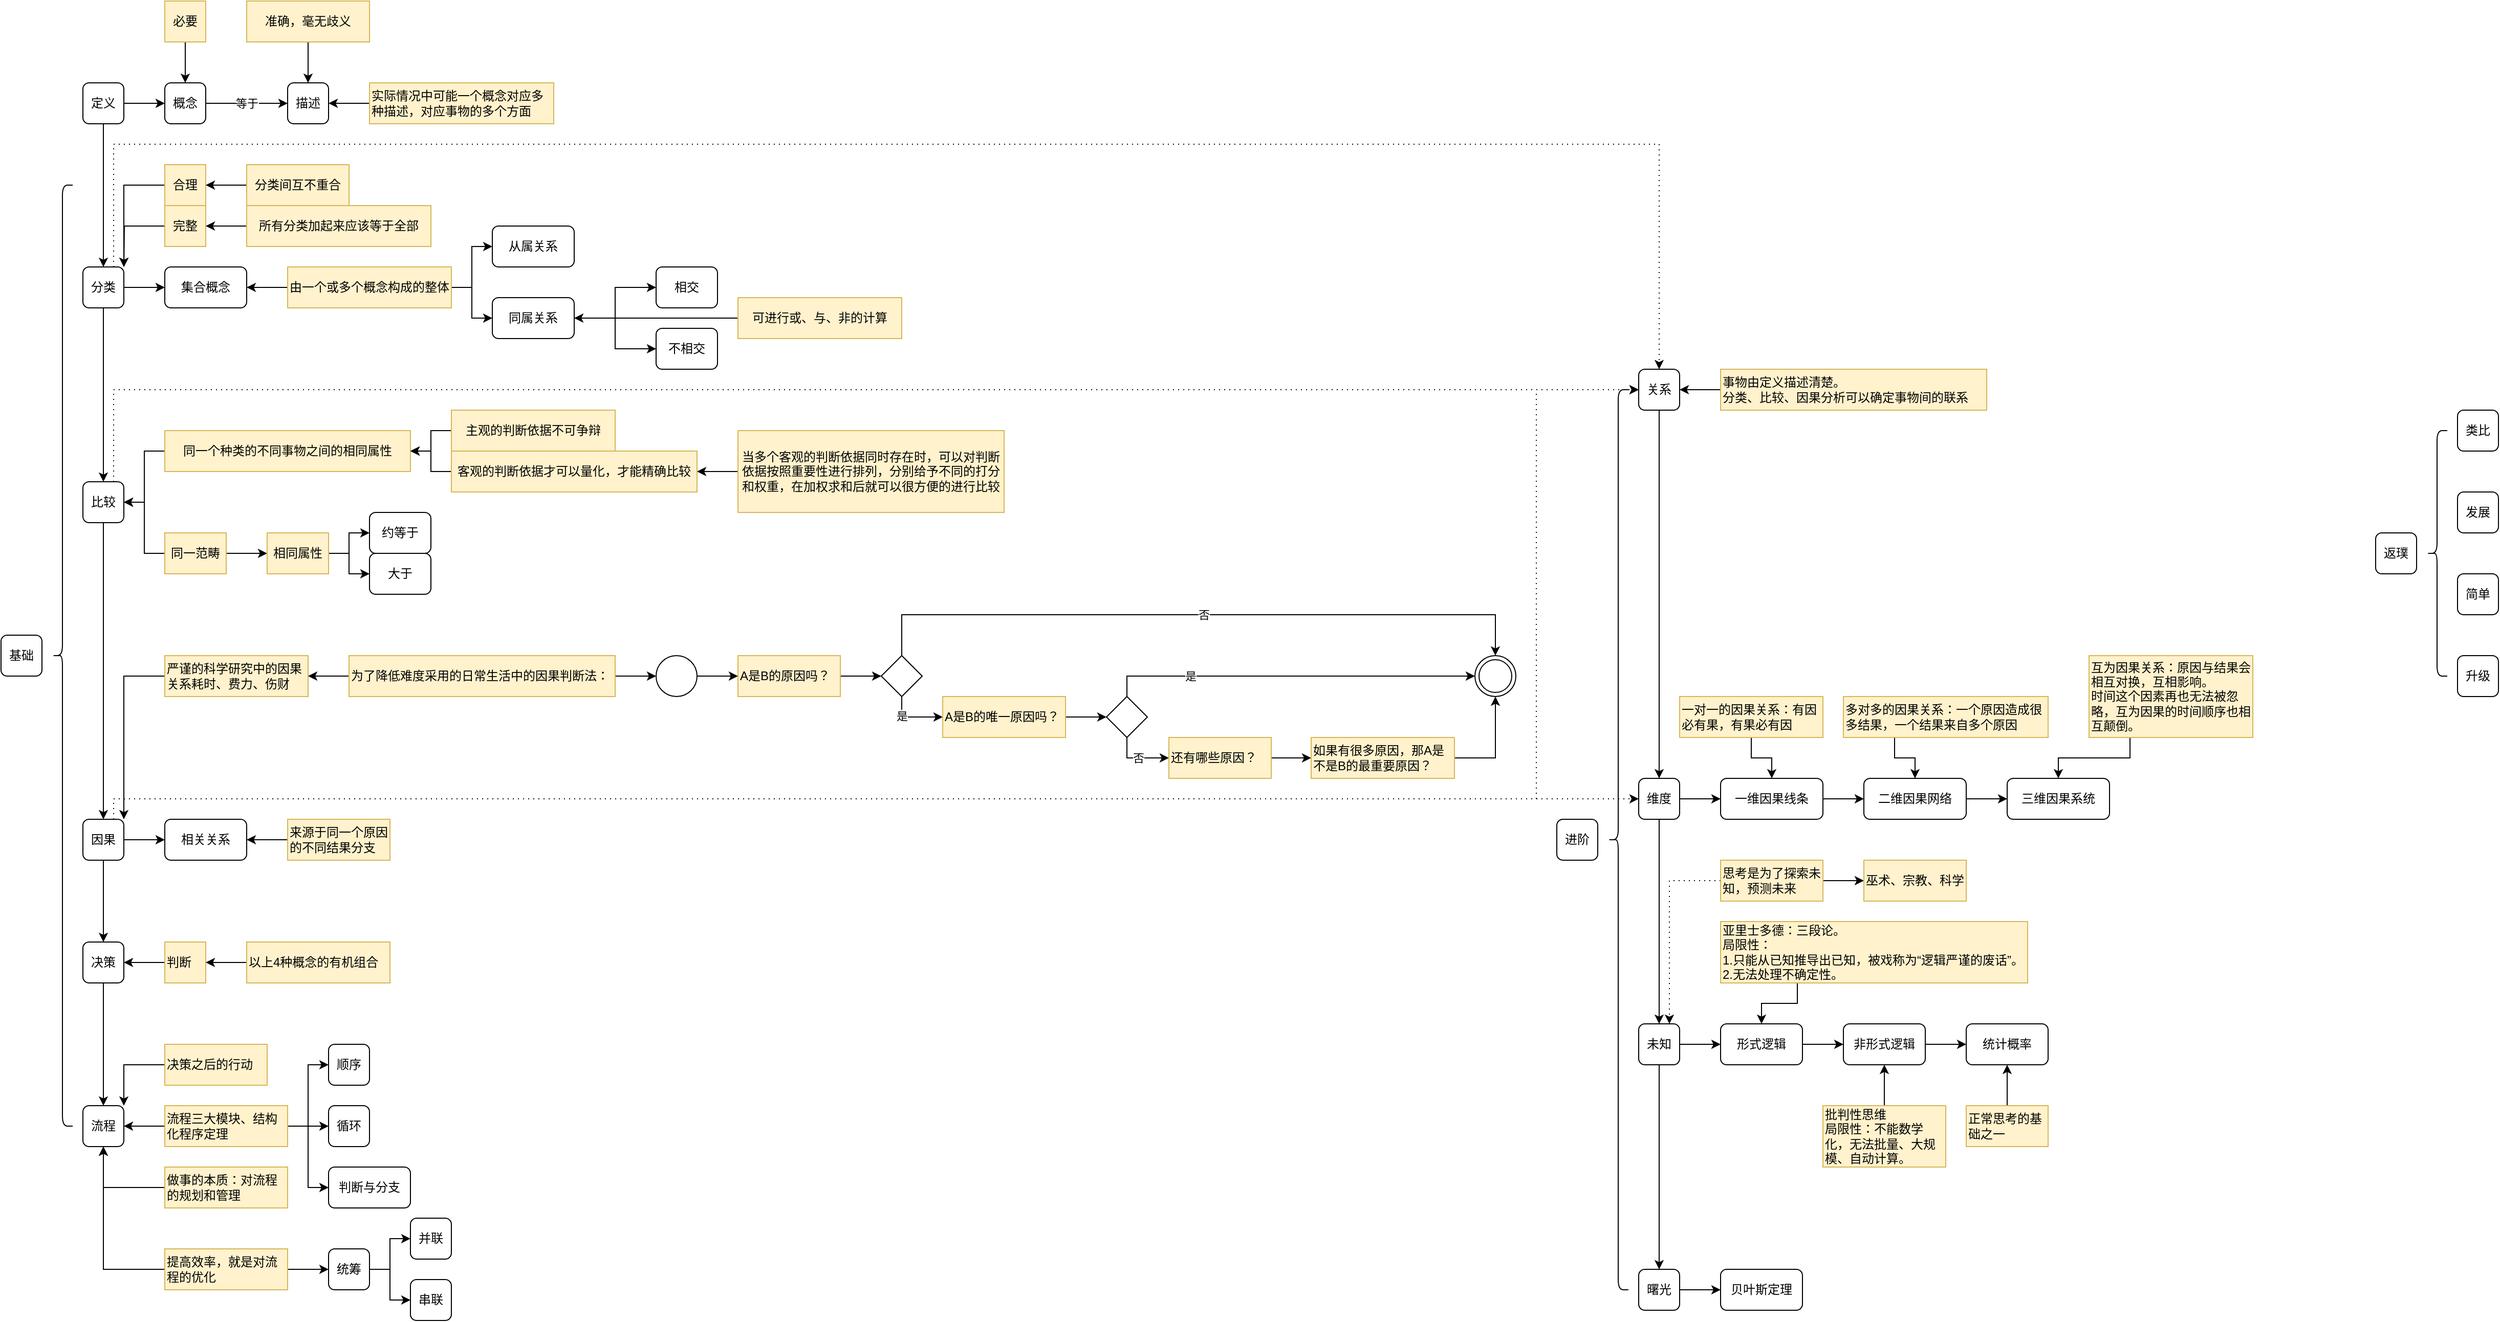 <mxfile version="24.4.9" type="github">
  <diagram name="第 1 页" id="fYTfuGEXcqCv-YEt6GHv">
    <mxGraphModel dx="1221" dy="1894" grid="1" gridSize="10" guides="1" tooltips="1" connect="1" arrows="1" fold="1" page="1" pageScale="1" pageWidth="827" pageHeight="1169" math="0" shadow="0">
      <root>
        <mxCell id="0" />
        <mxCell id="1" parent="0" />
        <mxCell id="UPUVpUkwkENNJ1alas6Y-22" style="edgeStyle=orthogonalEdgeStyle;rounded=0;orthogonalLoop=1;jettySize=auto;html=1;exitX=1;exitY=0.5;exitDx=0;exitDy=0;entryX=0;entryY=0.5;entryDx=0;entryDy=0;" parent="1" source="h8L9wSWyl7yfmNhZgXrv-1" target="UPUVpUkwkENNJ1alas6Y-19" edge="1">
          <mxGeometry relative="1" as="geometry" />
        </mxCell>
        <mxCell id="UPUVpUkwkENNJ1alas6Y-46" style="edgeStyle=orthogonalEdgeStyle;rounded=0;orthogonalLoop=1;jettySize=auto;html=1;exitX=0.5;exitY=1;exitDx=0;exitDy=0;" parent="1" source="h8L9wSWyl7yfmNhZgXrv-1" target="h8L9wSWyl7yfmNhZgXrv-2" edge="1">
          <mxGeometry relative="1" as="geometry" />
        </mxCell>
        <mxCell id="h8L9wSWyl7yfmNhZgXrv-1" value="分类" style="rounded=1;whiteSpace=wrap;html=1;" parent="1" vertex="1">
          <mxGeometry x="80" y="20" width="40" height="40" as="geometry" />
        </mxCell>
        <mxCell id="UPUVpUkwkENNJ1alas6Y-53" style="edgeStyle=orthogonalEdgeStyle;rounded=0;orthogonalLoop=1;jettySize=auto;html=1;exitX=0.5;exitY=1;exitDx=0;exitDy=0;" parent="1" source="h8L9wSWyl7yfmNhZgXrv-2" target="h8L9wSWyl7yfmNhZgXrv-3" edge="1">
          <mxGeometry relative="1" as="geometry" />
        </mxCell>
        <mxCell id="YHo1rwwwruHPMsUzTiB2-105" style="edgeStyle=orthogonalEdgeStyle;rounded=0;orthogonalLoop=1;jettySize=auto;html=1;exitX=0.75;exitY=0;exitDx=0;exitDy=0;entryX=0;entryY=0.5;entryDx=0;entryDy=0;dashed=1;dashPattern=1 4;" edge="1" parent="1" source="h8L9wSWyl7yfmNhZgXrv-2" target="ok2qa2rdygMP8ssIFKAk-6">
          <mxGeometry relative="1" as="geometry" />
        </mxCell>
        <mxCell id="h8L9wSWyl7yfmNhZgXrv-2" value="比较" style="rounded=1;whiteSpace=wrap;html=1;" parent="1" vertex="1">
          <mxGeometry x="80" y="230" width="40" height="40" as="geometry" />
        </mxCell>
        <mxCell id="YHo1rwwwruHPMsUzTiB2-19" style="edgeStyle=orthogonalEdgeStyle;rounded=0;orthogonalLoop=1;jettySize=auto;html=1;exitX=0.5;exitY=1;exitDx=0;exitDy=0;" edge="1" parent="1" source="h8L9wSWyl7yfmNhZgXrv-3" target="ok2qa2rdygMP8ssIFKAk-4">
          <mxGeometry relative="1" as="geometry" />
        </mxCell>
        <mxCell id="YHo1rwwwruHPMsUzTiB2-86" style="edgeStyle=orthogonalEdgeStyle;rounded=0;orthogonalLoop=1;jettySize=auto;html=1;exitX=1;exitY=0.5;exitDx=0;exitDy=0;" edge="1" parent="1" source="h8L9wSWyl7yfmNhZgXrv-3" target="YHo1rwwwruHPMsUzTiB2-78">
          <mxGeometry relative="1" as="geometry" />
        </mxCell>
        <mxCell id="YHo1rwwwruHPMsUzTiB2-91" style="edgeStyle=orthogonalEdgeStyle;rounded=0;orthogonalLoop=1;jettySize=auto;html=1;exitX=0.75;exitY=0;exitDx=0;exitDy=0;entryX=0;entryY=0.5;entryDx=0;entryDy=0;dashed=1;dashPattern=1 4;" edge="1" parent="1" source="h8L9wSWyl7yfmNhZgXrv-3" target="ok2qa2rdygMP8ssIFKAk-7">
          <mxGeometry relative="1" as="geometry" />
        </mxCell>
        <mxCell id="h8L9wSWyl7yfmNhZgXrv-3" value="因果" style="rounded=1;whiteSpace=wrap;html=1;" parent="1" vertex="1">
          <mxGeometry x="80" y="560" width="40" height="40" as="geometry" />
        </mxCell>
        <mxCell id="YHo1rwwwruHPMsUzTiB2-95" style="edgeStyle=orthogonalEdgeStyle;rounded=0;orthogonalLoop=1;jettySize=auto;html=1;exitX=1;exitY=0.5;exitDx=0;exitDy=0;entryX=0;entryY=0.5;entryDx=0;entryDy=0;" edge="1" parent="1" source="h8L9wSWyl7yfmNhZgXrv-4" target="h8L9wSWyl7yfmNhZgXrv-5">
          <mxGeometry relative="1" as="geometry" />
        </mxCell>
        <mxCell id="h8L9wSWyl7yfmNhZgXrv-4" value="一维因果线条" style="rounded=1;whiteSpace=wrap;html=1;" parent="1" vertex="1">
          <mxGeometry x="1680" y="520" width="100" height="40" as="geometry" />
        </mxCell>
        <mxCell id="YHo1rwwwruHPMsUzTiB2-96" style="edgeStyle=orthogonalEdgeStyle;rounded=0;orthogonalLoop=1;jettySize=auto;html=1;exitX=1;exitY=0.5;exitDx=0;exitDy=0;entryX=0;entryY=0.5;entryDx=0;entryDy=0;" edge="1" parent="1" source="h8L9wSWyl7yfmNhZgXrv-5" target="h8L9wSWyl7yfmNhZgXrv-6">
          <mxGeometry relative="1" as="geometry" />
        </mxCell>
        <mxCell id="h8L9wSWyl7yfmNhZgXrv-5" value="二维因果网络" style="rounded=1;whiteSpace=wrap;html=1;" parent="1" vertex="1">
          <mxGeometry x="1820" y="520" width="100" height="40" as="geometry" />
        </mxCell>
        <mxCell id="h8L9wSWyl7yfmNhZgXrv-6" value="三维因果系统" style="rounded=1;whiteSpace=wrap;html=1;" parent="1" vertex="1">
          <mxGeometry x="1960" y="520" width="100" height="40" as="geometry" />
        </mxCell>
        <mxCell id="UPUVpUkwkENNJ1alas6Y-15" style="edgeStyle=orthogonalEdgeStyle;rounded=0;orthogonalLoop=1;jettySize=auto;html=1;exitX=1;exitY=0.5;exitDx=0;exitDy=0;entryX=0;entryY=0.5;entryDx=0;entryDy=0;" parent="1" source="ok2qa2rdygMP8ssIFKAk-1" target="UPUVpUkwkENNJ1alas6Y-7" edge="1">
          <mxGeometry relative="1" as="geometry" />
        </mxCell>
        <mxCell id="UPUVpUkwkENNJ1alas6Y-45" style="edgeStyle=orthogonalEdgeStyle;rounded=0;orthogonalLoop=1;jettySize=auto;html=1;exitX=0.5;exitY=1;exitDx=0;exitDy=0;entryX=0.5;entryY=0;entryDx=0;entryDy=0;" parent="1" source="ok2qa2rdygMP8ssIFKAk-1" target="h8L9wSWyl7yfmNhZgXrv-1" edge="1">
          <mxGeometry relative="1" as="geometry" />
        </mxCell>
        <mxCell id="ok2qa2rdygMP8ssIFKAk-1" value="定义" style="rounded=1;whiteSpace=wrap;html=1;" parent="1" vertex="1">
          <mxGeometry x="80" y="-160" width="40" height="40" as="geometry" />
        </mxCell>
        <mxCell id="YHo1rwwwruHPMsUzTiB2-20" style="edgeStyle=orthogonalEdgeStyle;rounded=0;orthogonalLoop=1;jettySize=auto;html=1;exitX=0.5;exitY=1;exitDx=0;exitDy=0;entryX=0.5;entryY=0;entryDx=0;entryDy=0;" edge="1" parent="1" source="ok2qa2rdygMP8ssIFKAk-4" target="ok2qa2rdygMP8ssIFKAk-5">
          <mxGeometry relative="1" as="geometry" />
        </mxCell>
        <mxCell id="ok2qa2rdygMP8ssIFKAk-4" value="决策" style="rounded=1;whiteSpace=wrap;html=1;" parent="1" vertex="1">
          <mxGeometry x="80" y="680" width="40" height="40" as="geometry" />
        </mxCell>
        <mxCell id="ok2qa2rdygMP8ssIFKAk-5" value="流程" style="rounded=1;whiteSpace=wrap;html=1;" parent="1" vertex="1">
          <mxGeometry x="80" y="840" width="40" height="40" as="geometry" />
        </mxCell>
        <mxCell id="YHo1rwwwruHPMsUzTiB2-135" style="edgeStyle=orthogonalEdgeStyle;rounded=0;orthogonalLoop=1;jettySize=auto;html=1;exitX=0.5;exitY=1;exitDx=0;exitDy=0;entryX=0.5;entryY=0;entryDx=0;entryDy=0;" edge="1" parent="1" source="ok2qa2rdygMP8ssIFKAk-6" target="ok2qa2rdygMP8ssIFKAk-7">
          <mxGeometry relative="1" as="geometry" />
        </mxCell>
        <mxCell id="ok2qa2rdygMP8ssIFKAk-6" value="关系" style="rounded=1;whiteSpace=wrap;html=1;" parent="1" vertex="1">
          <mxGeometry x="1600" y="120" width="40" height="40" as="geometry" />
        </mxCell>
        <mxCell id="YHo1rwwwruHPMsUzTiB2-94" style="edgeStyle=orthogonalEdgeStyle;rounded=0;orthogonalLoop=1;jettySize=auto;html=1;exitX=1;exitY=0.5;exitDx=0;exitDy=0;entryX=0;entryY=0.5;entryDx=0;entryDy=0;" edge="1" parent="1" source="ok2qa2rdygMP8ssIFKAk-7" target="h8L9wSWyl7yfmNhZgXrv-4">
          <mxGeometry relative="1" as="geometry" />
        </mxCell>
        <mxCell id="YHo1rwwwruHPMsUzTiB2-136" style="edgeStyle=orthogonalEdgeStyle;rounded=0;orthogonalLoop=1;jettySize=auto;html=1;exitX=0.5;exitY=1;exitDx=0;exitDy=0;" edge="1" parent="1" source="ok2qa2rdygMP8ssIFKAk-7" target="ok2qa2rdygMP8ssIFKAk-8">
          <mxGeometry relative="1" as="geometry" />
        </mxCell>
        <mxCell id="ok2qa2rdygMP8ssIFKAk-7" value="维度" style="rounded=1;whiteSpace=wrap;html=1;" parent="1" vertex="1">
          <mxGeometry x="1600" y="520" width="40" height="40" as="geometry" />
        </mxCell>
        <mxCell id="YHo1rwwwruHPMsUzTiB2-121" value="" style="edgeStyle=orthogonalEdgeStyle;rounded=0;orthogonalLoop=1;jettySize=auto;html=1;" edge="1" parent="1" source="ok2qa2rdygMP8ssIFKAk-8" target="YHo1rwwwruHPMsUzTiB2-117">
          <mxGeometry relative="1" as="geometry" />
        </mxCell>
        <mxCell id="YHo1rwwwruHPMsUzTiB2-137" style="edgeStyle=orthogonalEdgeStyle;rounded=0;orthogonalLoop=1;jettySize=auto;html=1;exitX=0.5;exitY=1;exitDx=0;exitDy=0;" edge="1" parent="1" source="ok2qa2rdygMP8ssIFKAk-8" target="ok2qa2rdygMP8ssIFKAk-9">
          <mxGeometry relative="1" as="geometry" />
        </mxCell>
        <mxCell id="ok2qa2rdygMP8ssIFKAk-8" value="未知" style="rounded=1;whiteSpace=wrap;html=1;" parent="1" vertex="1">
          <mxGeometry x="1600" y="760" width="40" height="40" as="geometry" />
        </mxCell>
        <mxCell id="YHo1rwwwruHPMsUzTiB2-139" value="" style="edgeStyle=orthogonalEdgeStyle;rounded=0;orthogonalLoop=1;jettySize=auto;html=1;" edge="1" parent="1" source="ok2qa2rdygMP8ssIFKAk-9" target="YHo1rwwwruHPMsUzTiB2-138">
          <mxGeometry relative="1" as="geometry" />
        </mxCell>
        <mxCell id="ok2qa2rdygMP8ssIFKAk-9" value="曙光" style="rounded=1;whiteSpace=wrap;html=1;" parent="1" vertex="1">
          <mxGeometry x="1600" y="1000" width="40" height="40" as="geometry" />
        </mxCell>
        <mxCell id="ok2qa2rdygMP8ssIFKAk-10" value="类比" style="rounded=1;whiteSpace=wrap;html=1;" parent="1" vertex="1">
          <mxGeometry x="2400" y="160" width="40" height="40" as="geometry" />
        </mxCell>
        <mxCell id="ok2qa2rdygMP8ssIFKAk-11" value="发展" style="rounded=1;whiteSpace=wrap;html=1;" parent="1" vertex="1">
          <mxGeometry x="2400" y="240" width="40" height="40" as="geometry" />
        </mxCell>
        <mxCell id="ok2qa2rdygMP8ssIFKAk-12" value="简单" style="rounded=1;whiteSpace=wrap;html=1;" parent="1" vertex="1">
          <mxGeometry x="2400" y="320" width="40" height="40" as="geometry" />
        </mxCell>
        <mxCell id="ok2qa2rdygMP8ssIFKAk-13" value="升级" style="rounded=1;whiteSpace=wrap;html=1;" parent="1" vertex="1">
          <mxGeometry x="2400" y="400" width="40" height="40" as="geometry" />
        </mxCell>
        <mxCell id="UPUVpUkwkENNJ1alas6Y-1" value="基础" style="rounded=1;whiteSpace=wrap;html=1;" parent="1" vertex="1">
          <mxGeometry y="380" width="40" height="40" as="geometry" />
        </mxCell>
        <mxCell id="YHo1rwwwruHPMsUzTiB2-27" style="edgeStyle=orthogonalEdgeStyle;rounded=0;orthogonalLoop=1;jettySize=auto;html=1;exitX=0.5;exitY=1;exitDx=0;exitDy=0;entryX=0.5;entryY=0;entryDx=0;entryDy=0;" edge="1" parent="1" source="UPUVpUkwkENNJ1alas6Y-3" target="UPUVpUkwkENNJ1alas6Y-7">
          <mxGeometry relative="1" as="geometry" />
        </mxCell>
        <mxCell id="UPUVpUkwkENNJ1alas6Y-3" value="必要" style="text;html=1;align=center;verticalAlign=middle;whiteSpace=wrap;rounded=0;fillColor=#fff2cc;strokeColor=#d6b656;" parent="1" vertex="1">
          <mxGeometry x="160" y="-240" width="40" height="40" as="geometry" />
        </mxCell>
        <mxCell id="YHo1rwwwruHPMsUzTiB2-28" style="edgeStyle=orthogonalEdgeStyle;rounded=0;orthogonalLoop=1;jettySize=auto;html=1;exitX=0.5;exitY=1;exitDx=0;exitDy=0;entryX=0.5;entryY=0;entryDx=0;entryDy=0;" edge="1" parent="1" source="UPUVpUkwkENNJ1alas6Y-5" target="UPUVpUkwkENNJ1alas6Y-8">
          <mxGeometry relative="1" as="geometry" />
        </mxCell>
        <mxCell id="UPUVpUkwkENNJ1alas6Y-5" value="准确，毫无歧义" style="text;html=1;align=center;verticalAlign=middle;whiteSpace=wrap;rounded=0;fillColor=#fff2cc;strokeColor=#d6b656;" parent="1" vertex="1">
          <mxGeometry x="240" y="-240" width="120" height="40" as="geometry" />
        </mxCell>
        <mxCell id="UPUVpUkwkENNJ1alas6Y-16" value="等于" style="edgeStyle=orthogonalEdgeStyle;rounded=0;orthogonalLoop=1;jettySize=auto;html=1;exitX=1;exitY=0.5;exitDx=0;exitDy=0;" parent="1" source="UPUVpUkwkENNJ1alas6Y-7" target="UPUVpUkwkENNJ1alas6Y-8" edge="1">
          <mxGeometry relative="1" as="geometry" />
        </mxCell>
        <mxCell id="UPUVpUkwkENNJ1alas6Y-7" value="概念" style="rounded=1;whiteSpace=wrap;html=1;" parent="1" vertex="1">
          <mxGeometry x="160" y="-160" width="40" height="40" as="geometry" />
        </mxCell>
        <mxCell id="UPUVpUkwkENNJ1alas6Y-8" value="描述" style="rounded=1;whiteSpace=wrap;html=1;" parent="1" vertex="1">
          <mxGeometry x="280" y="-160" width="40" height="40" as="geometry" />
        </mxCell>
        <mxCell id="YHo1rwwwruHPMsUzTiB2-29" style="edgeStyle=orthogonalEdgeStyle;rounded=0;orthogonalLoop=1;jettySize=auto;html=1;exitX=0;exitY=0.5;exitDx=0;exitDy=0;" edge="1" parent="1" source="UPUVpUkwkENNJ1alas6Y-17" target="UPUVpUkwkENNJ1alas6Y-8">
          <mxGeometry relative="1" as="geometry" />
        </mxCell>
        <mxCell id="UPUVpUkwkENNJ1alas6Y-17" value="实际情况中可能一个概念对应多种描述，对应事物的多个方面" style="text;html=1;align=left;verticalAlign=middle;whiteSpace=wrap;rounded=0;fillColor=#fff2cc;strokeColor=#d6b656;" parent="1" vertex="1">
          <mxGeometry x="360" y="-160" width="180" height="40" as="geometry" />
        </mxCell>
        <mxCell id="UPUVpUkwkENNJ1alas6Y-19" value="集合概念" style="rounded=1;whiteSpace=wrap;html=1;" parent="1" vertex="1">
          <mxGeometry x="160" y="20" width="80" height="40" as="geometry" />
        </mxCell>
        <mxCell id="UPUVpUkwkENNJ1alas6Y-21" style="edgeStyle=orthogonalEdgeStyle;rounded=0;orthogonalLoop=1;jettySize=auto;html=1;exitX=0;exitY=0.5;exitDx=0;exitDy=0;entryX=1;entryY=0.5;entryDx=0;entryDy=0;" parent="1" source="UPUVpUkwkENNJ1alas6Y-20" target="UPUVpUkwkENNJ1alas6Y-19" edge="1">
          <mxGeometry relative="1" as="geometry" />
        </mxCell>
        <mxCell id="YHo1rwwwruHPMsUzTiB2-63" style="edgeStyle=orthogonalEdgeStyle;rounded=0;orthogonalLoop=1;jettySize=auto;html=1;exitX=1;exitY=0.5;exitDx=0;exitDy=0;entryX=0;entryY=0.5;entryDx=0;entryDy=0;" edge="1" parent="1" source="UPUVpUkwkENNJ1alas6Y-20" target="YHo1rwwwruHPMsUzTiB2-61">
          <mxGeometry relative="1" as="geometry" />
        </mxCell>
        <mxCell id="YHo1rwwwruHPMsUzTiB2-64" style="edgeStyle=orthogonalEdgeStyle;rounded=0;orthogonalLoop=1;jettySize=auto;html=1;exitX=1;exitY=0.5;exitDx=0;exitDy=0;entryX=0;entryY=0.5;entryDx=0;entryDy=0;" edge="1" parent="1" source="UPUVpUkwkENNJ1alas6Y-20" target="YHo1rwwwruHPMsUzTiB2-62">
          <mxGeometry relative="1" as="geometry" />
        </mxCell>
        <mxCell id="UPUVpUkwkENNJ1alas6Y-20" value="由一个或多个概念构成的整体" style="text;html=1;align=center;verticalAlign=middle;whiteSpace=wrap;rounded=0;fillColor=#fff2cc;strokeColor=#d6b656;" parent="1" vertex="1">
          <mxGeometry x="280" y="20" width="160" height="40" as="geometry" />
        </mxCell>
        <mxCell id="UPUVpUkwkENNJ1alas6Y-48" style="edgeStyle=orthogonalEdgeStyle;rounded=0;orthogonalLoop=1;jettySize=auto;html=1;exitX=0;exitY=0.5;exitDx=0;exitDy=0;entryX=1;entryY=0;entryDx=0;entryDy=0;" parent="1" source="UPUVpUkwkENNJ1alas6Y-24" target="h8L9wSWyl7yfmNhZgXrv-1" edge="1">
          <mxGeometry relative="1" as="geometry" />
        </mxCell>
        <mxCell id="UPUVpUkwkENNJ1alas6Y-24" value="合理" style="text;html=1;align=center;verticalAlign=middle;whiteSpace=wrap;rounded=0;fillColor=#fff2cc;strokeColor=#d6b656;" parent="1" vertex="1">
          <mxGeometry x="160" y="-80" width="40" height="40" as="geometry" />
        </mxCell>
        <mxCell id="UPUVpUkwkENNJ1alas6Y-27" style="edgeStyle=orthogonalEdgeStyle;rounded=0;orthogonalLoop=1;jettySize=auto;html=1;exitX=0;exitY=0.5;exitDx=0;exitDy=0;entryX=1;entryY=0.5;entryDx=0;entryDy=0;" parent="1" source="UPUVpUkwkENNJ1alas6Y-26" target="UPUVpUkwkENNJ1alas6Y-24" edge="1">
          <mxGeometry relative="1" as="geometry" />
        </mxCell>
        <mxCell id="UPUVpUkwkENNJ1alas6Y-26" value="分类间互不重合" style="text;html=1;align=center;verticalAlign=middle;whiteSpace=wrap;rounded=0;fillColor=#fff2cc;strokeColor=#d6b656;" parent="1" vertex="1">
          <mxGeometry x="240" y="-80" width="100" height="40" as="geometry" />
        </mxCell>
        <mxCell id="UPUVpUkwkENNJ1alas6Y-50" style="edgeStyle=orthogonalEdgeStyle;rounded=0;orthogonalLoop=1;jettySize=auto;html=1;exitX=0;exitY=0.5;exitDx=0;exitDy=0;" parent="1" source="UPUVpUkwkENNJ1alas6Y-28" edge="1">
          <mxGeometry relative="1" as="geometry">
            <mxPoint x="120" y="20" as="targetPoint" />
          </mxGeometry>
        </mxCell>
        <mxCell id="UPUVpUkwkENNJ1alas6Y-28" value="完整" style="text;html=1;align=center;verticalAlign=middle;whiteSpace=wrap;rounded=0;fillColor=#fff2cc;strokeColor=#d6b656;" parent="1" vertex="1">
          <mxGeometry x="160" y="-40" width="40" height="40" as="geometry" />
        </mxCell>
        <mxCell id="UPUVpUkwkENNJ1alas6Y-31" style="edgeStyle=orthogonalEdgeStyle;rounded=0;orthogonalLoop=1;jettySize=auto;html=1;exitX=0;exitY=0.5;exitDx=0;exitDy=0;entryX=1;entryY=0.5;entryDx=0;entryDy=0;" parent="1" source="UPUVpUkwkENNJ1alas6Y-30" target="UPUVpUkwkENNJ1alas6Y-28" edge="1">
          <mxGeometry relative="1" as="geometry" />
        </mxCell>
        <mxCell id="UPUVpUkwkENNJ1alas6Y-30" value="所有分类加起来应该等于全部" style="text;html=1;align=center;verticalAlign=middle;whiteSpace=wrap;rounded=0;fillColor=#fff2cc;strokeColor=#d6b656;" parent="1" vertex="1">
          <mxGeometry x="240" y="-40" width="180" height="40" as="geometry" />
        </mxCell>
        <mxCell id="UPUVpUkwkENNJ1alas6Y-51" style="edgeStyle=orthogonalEdgeStyle;rounded=0;orthogonalLoop=1;jettySize=auto;html=1;exitX=0;exitY=0.5;exitDx=0;exitDy=0;entryX=1;entryY=0.5;entryDx=0;entryDy=0;" parent="1" source="UPUVpUkwkENNJ1alas6Y-33" target="h8L9wSWyl7yfmNhZgXrv-2" edge="1">
          <mxGeometry relative="1" as="geometry" />
        </mxCell>
        <mxCell id="YHo1rwwwruHPMsUzTiB2-75" style="edgeStyle=orthogonalEdgeStyle;rounded=0;orthogonalLoop=1;jettySize=auto;html=1;exitX=1;exitY=0.5;exitDx=0;exitDy=0;entryX=0;entryY=0.5;entryDx=0;entryDy=0;" edge="1" parent="1" source="UPUVpUkwkENNJ1alas6Y-33" target="UPUVpUkwkENNJ1alas6Y-34">
          <mxGeometry relative="1" as="geometry" />
        </mxCell>
        <mxCell id="UPUVpUkwkENNJ1alas6Y-33" value="同一范畴" style="text;html=1;align=center;verticalAlign=middle;whiteSpace=wrap;rounded=0;fillColor=#fff2cc;strokeColor=#d6b656;" parent="1" vertex="1">
          <mxGeometry x="160" y="280" width="60" height="40" as="geometry" />
        </mxCell>
        <mxCell id="YHo1rwwwruHPMsUzTiB2-76" style="edgeStyle=orthogonalEdgeStyle;rounded=0;orthogonalLoop=1;jettySize=auto;html=1;exitX=1;exitY=0.5;exitDx=0;exitDy=0;entryX=0;entryY=0.5;entryDx=0;entryDy=0;" edge="1" parent="1" source="UPUVpUkwkENNJ1alas6Y-34" target="YHo1rwwwruHPMsUzTiB2-71">
          <mxGeometry relative="1" as="geometry" />
        </mxCell>
        <mxCell id="YHo1rwwwruHPMsUzTiB2-77" style="edgeStyle=orthogonalEdgeStyle;rounded=0;orthogonalLoop=1;jettySize=auto;html=1;exitX=1;exitY=0.5;exitDx=0;exitDy=0;entryX=0;entryY=0.5;entryDx=0;entryDy=0;" edge="1" parent="1" source="UPUVpUkwkENNJ1alas6Y-34" target="YHo1rwwwruHPMsUzTiB2-72">
          <mxGeometry relative="1" as="geometry" />
        </mxCell>
        <mxCell id="UPUVpUkwkENNJ1alas6Y-34" value="相同属性" style="text;html=1;align=center;verticalAlign=middle;whiteSpace=wrap;rounded=0;fillColor=#fff2cc;strokeColor=#d6b656;" parent="1" vertex="1">
          <mxGeometry x="260" y="280" width="60" height="40" as="geometry" />
        </mxCell>
        <mxCell id="UPUVpUkwkENNJ1alas6Y-38" style="edgeStyle=orthogonalEdgeStyle;rounded=0;orthogonalLoop=1;jettySize=auto;html=1;exitX=0;exitY=0.5;exitDx=0;exitDy=0;entryX=1;entryY=0.5;entryDx=0;entryDy=0;" parent="1" source="UPUVpUkwkENNJ1alas6Y-37" target="h8L9wSWyl7yfmNhZgXrv-2" edge="1">
          <mxGeometry relative="1" as="geometry" />
        </mxCell>
        <mxCell id="UPUVpUkwkENNJ1alas6Y-37" value="同一个种类的不同事物之间的相同属性" style="text;html=1;align=center;verticalAlign=middle;whiteSpace=wrap;rounded=0;fillColor=#fff2cc;strokeColor=#d6b656;" parent="1" vertex="1">
          <mxGeometry x="160" y="180" width="240" height="40" as="geometry" />
        </mxCell>
        <mxCell id="UPUVpUkwkENNJ1alas6Y-40" style="edgeStyle=orthogonalEdgeStyle;rounded=0;orthogonalLoop=1;jettySize=auto;html=1;exitX=0;exitY=0.5;exitDx=0;exitDy=0;" parent="1" source="UPUVpUkwkENNJ1alas6Y-39" target="UPUVpUkwkENNJ1alas6Y-37" edge="1">
          <mxGeometry relative="1" as="geometry" />
        </mxCell>
        <mxCell id="UPUVpUkwkENNJ1alas6Y-39" value="主观的判断依据不可争辩" style="text;html=1;align=center;verticalAlign=middle;whiteSpace=wrap;rounded=0;fillColor=#fff2cc;strokeColor=#d6b656;" parent="1" vertex="1">
          <mxGeometry x="440" y="160" width="160" height="40" as="geometry" />
        </mxCell>
        <mxCell id="UPUVpUkwkENNJ1alas6Y-42" style="edgeStyle=orthogonalEdgeStyle;rounded=0;orthogonalLoop=1;jettySize=auto;html=1;exitX=0;exitY=0.5;exitDx=0;exitDy=0;entryX=1;entryY=0.5;entryDx=0;entryDy=0;" parent="1" source="UPUVpUkwkENNJ1alas6Y-41" target="UPUVpUkwkENNJ1alas6Y-37" edge="1">
          <mxGeometry relative="1" as="geometry" />
        </mxCell>
        <mxCell id="UPUVpUkwkENNJ1alas6Y-41" value="客观的判断依据才可以量化，才能精确比较" style="text;html=1;align=center;verticalAlign=middle;whiteSpace=wrap;rounded=0;fillColor=#fff2cc;strokeColor=#d6b656;" parent="1" vertex="1">
          <mxGeometry x="440" y="200" width="240" height="40" as="geometry" />
        </mxCell>
        <mxCell id="UPUVpUkwkENNJ1alas6Y-44" style="edgeStyle=orthogonalEdgeStyle;rounded=0;orthogonalLoop=1;jettySize=auto;html=1;exitX=0;exitY=0.5;exitDx=0;exitDy=0;" parent="1" source="UPUVpUkwkENNJ1alas6Y-43" target="UPUVpUkwkENNJ1alas6Y-41" edge="1">
          <mxGeometry relative="1" as="geometry" />
        </mxCell>
        <mxCell id="UPUVpUkwkENNJ1alas6Y-43" value="当多个客观的判断依据同时存在时，可以对判断依据按照重要性进行排列，分别给予不同的打分和权重，在加权求和后就可以很方便的进行比较" style="text;html=1;align=center;verticalAlign=middle;whiteSpace=wrap;rounded=0;fillColor=#fff2cc;strokeColor=#d6b656;" parent="1" vertex="1">
          <mxGeometry x="720" y="180" width="260" height="80" as="geometry" />
        </mxCell>
        <mxCell id="UPUVpUkwkENNJ1alas6Y-55" style="edgeStyle=orthogonalEdgeStyle;rounded=0;orthogonalLoop=1;jettySize=auto;html=1;exitX=0;exitY=0.5;exitDx=0;exitDy=0;entryX=1;entryY=0;entryDx=0;entryDy=0;" parent="1" source="UPUVpUkwkENNJ1alas6Y-54" target="h8L9wSWyl7yfmNhZgXrv-3" edge="1">
          <mxGeometry relative="1" as="geometry" />
        </mxCell>
        <mxCell id="UPUVpUkwkENNJ1alas6Y-54" value="严谨的科学研究中的因果关系耗时、费力、伤财" style="text;html=1;align=left;verticalAlign=middle;whiteSpace=wrap;rounded=0;fillColor=#fff2cc;strokeColor=#d6b656;" parent="1" vertex="1">
          <mxGeometry x="160" y="400" width="140" height="40" as="geometry" />
        </mxCell>
        <mxCell id="UPUVpUkwkENNJ1alas6Y-57" style="edgeStyle=orthogonalEdgeStyle;rounded=0;orthogonalLoop=1;jettySize=auto;html=1;exitX=0;exitY=0.5;exitDx=0;exitDy=0;" parent="1" source="UPUVpUkwkENNJ1alas6Y-58" target="UPUVpUkwkENNJ1alas6Y-54" edge="1">
          <mxGeometry relative="1" as="geometry">
            <mxPoint x="340" y="420" as="sourcePoint" />
          </mxGeometry>
        </mxCell>
        <mxCell id="UPUVpUkwkENNJ1alas6Y-80" style="edgeStyle=orthogonalEdgeStyle;rounded=0;orthogonalLoop=1;jettySize=auto;html=1;exitX=1;exitY=0.5;exitDx=0;exitDy=0;entryX=0;entryY=0.5;entryDx=0;entryDy=0;" parent="1" source="UPUVpUkwkENNJ1alas6Y-58" target="UPUVpUkwkENNJ1alas6Y-63" edge="1">
          <mxGeometry relative="1" as="geometry">
            <mxPoint x="560" y="450" as="sourcePoint" />
          </mxGeometry>
        </mxCell>
        <mxCell id="UPUVpUkwkENNJ1alas6Y-58" value="&lt;div&gt;为了降低难度采用的日常生活中的因果判断法：&lt;/div&gt;" style="text;html=1;align=left;verticalAlign=middle;whiteSpace=wrap;rounded=0;fillColor=#fff2cc;strokeColor=#d6b656;" parent="1" vertex="1">
          <mxGeometry x="340" y="400" width="260" height="40" as="geometry" />
        </mxCell>
        <mxCell id="YHo1rwwwruHPMsUzTiB2-80" style="edgeStyle=orthogonalEdgeStyle;rounded=0;orthogonalLoop=1;jettySize=auto;html=1;exitX=1;exitY=0.5;exitDx=0;exitDy=0;entryX=0;entryY=0.5;entryDx=0;entryDy=0;" edge="1" parent="1" source="UPUVpUkwkENNJ1alas6Y-60" target="UPUVpUkwkENNJ1alas6Y-61">
          <mxGeometry relative="1" as="geometry" />
        </mxCell>
        <mxCell id="UPUVpUkwkENNJ1alas6Y-60" value="&lt;div&gt;&lt;span style=&quot;background-color: initial;&quot;&gt;A&lt;/span&gt;&lt;span style=&quot;background-color: initial;&quot;&gt;是B的原因吗？&lt;/span&gt;&lt;/div&gt;" style="text;html=1;align=left;verticalAlign=middle;whiteSpace=wrap;rounded=0;fillColor=#fff2cc;strokeColor=#d6b656;" parent="1" vertex="1">
          <mxGeometry x="720" y="400" width="100" height="40" as="geometry" />
        </mxCell>
        <mxCell id="UPUVpUkwkENNJ1alas6Y-66" style="edgeStyle=orthogonalEdgeStyle;rounded=0;orthogonalLoop=1;jettySize=auto;html=1;exitX=0.5;exitY=0;exitDx=0;exitDy=0;entryX=0.5;entryY=0;entryDx=0;entryDy=0;" parent="1" source="UPUVpUkwkENNJ1alas6Y-61" target="UPUVpUkwkENNJ1alas6Y-64" edge="1">
          <mxGeometry relative="1" as="geometry">
            <Array as="points">
              <mxPoint x="880" y="360" />
              <mxPoint x="1460" y="360" />
            </Array>
          </mxGeometry>
        </mxCell>
        <mxCell id="UPUVpUkwkENNJ1alas6Y-69" value="否" style="edgeLabel;html=1;align=center;verticalAlign=middle;resizable=0;points=[];" parent="UPUVpUkwkENNJ1alas6Y-66" vertex="1" connectable="0">
          <mxGeometry x="0.013" relative="1" as="geometry">
            <mxPoint as="offset" />
          </mxGeometry>
        </mxCell>
        <mxCell id="UPUVpUkwkENNJ1alas6Y-68" style="edgeStyle=orthogonalEdgeStyle;rounded=0;orthogonalLoop=1;jettySize=auto;html=1;exitX=0.5;exitY=1;exitDx=0;exitDy=0;entryX=0;entryY=0.5;entryDx=0;entryDy=0;" parent="1" source="UPUVpUkwkENNJ1alas6Y-61" target="UPUVpUkwkENNJ1alas6Y-67" edge="1">
          <mxGeometry relative="1" as="geometry" />
        </mxCell>
        <mxCell id="UPUVpUkwkENNJ1alas6Y-70" value="是" style="edgeLabel;html=1;align=center;verticalAlign=middle;resizable=0;points=[];" parent="UPUVpUkwkENNJ1alas6Y-68" vertex="1" connectable="0">
          <mxGeometry x="-0.326" y="1" relative="1" as="geometry">
            <mxPoint as="offset" />
          </mxGeometry>
        </mxCell>
        <mxCell id="UPUVpUkwkENNJ1alas6Y-61" value="" style="rhombus;whiteSpace=wrap;html=1;" parent="1" vertex="1">
          <mxGeometry x="860" y="400" width="40" height="40" as="geometry" />
        </mxCell>
        <mxCell id="UPUVpUkwkENNJ1alas6Y-65" style="edgeStyle=orthogonalEdgeStyle;rounded=0;orthogonalLoop=1;jettySize=auto;html=1;exitX=1;exitY=0.5;exitDx=0;exitDy=0;entryX=0;entryY=0.5;entryDx=0;entryDy=0;" parent="1" source="UPUVpUkwkENNJ1alas6Y-63" target="UPUVpUkwkENNJ1alas6Y-60" edge="1">
          <mxGeometry relative="1" as="geometry" />
        </mxCell>
        <mxCell id="UPUVpUkwkENNJ1alas6Y-63" value="" style="ellipse;whiteSpace=wrap;html=1;aspect=fixed;" parent="1" vertex="1">
          <mxGeometry x="640" y="400" width="40" height="40" as="geometry" />
        </mxCell>
        <mxCell id="UPUVpUkwkENNJ1alas6Y-64" value="" style="ellipse;shape=doubleEllipse;whiteSpace=wrap;html=1;aspect=fixed;" parent="1" vertex="1">
          <mxGeometry x="1440" y="400" width="40" height="40" as="geometry" />
        </mxCell>
        <mxCell id="UPUVpUkwkENNJ1alas6Y-72" style="edgeStyle=orthogonalEdgeStyle;rounded=0;orthogonalLoop=1;jettySize=auto;html=1;exitX=1;exitY=0.5;exitDx=0;exitDy=0;entryX=0;entryY=0.5;entryDx=0;entryDy=0;" parent="1" source="UPUVpUkwkENNJ1alas6Y-67" target="UPUVpUkwkENNJ1alas6Y-71" edge="1">
          <mxGeometry relative="1" as="geometry" />
        </mxCell>
        <mxCell id="UPUVpUkwkENNJ1alas6Y-67" value="A是B的唯一原因吗？" style="text;html=1;align=left;verticalAlign=middle;whiteSpace=wrap;rounded=0;fillColor=#fff2cc;strokeColor=#d6b656;" parent="1" vertex="1">
          <mxGeometry x="920" y="440" width="120" height="40" as="geometry" />
        </mxCell>
        <mxCell id="UPUVpUkwkENNJ1alas6Y-73" style="edgeStyle=orthogonalEdgeStyle;rounded=0;orthogonalLoop=1;jettySize=auto;html=1;exitX=0.5;exitY=0;exitDx=0;exitDy=0;entryX=0;entryY=0.5;entryDx=0;entryDy=0;" parent="1" source="UPUVpUkwkENNJ1alas6Y-71" target="UPUVpUkwkENNJ1alas6Y-64" edge="1">
          <mxGeometry relative="1" as="geometry" />
        </mxCell>
        <mxCell id="UPUVpUkwkENNJ1alas6Y-74" value="是" style="edgeLabel;html=1;align=center;verticalAlign=middle;resizable=0;points=[];" parent="UPUVpUkwkENNJ1alas6Y-73" vertex="1" connectable="0">
          <mxGeometry x="-0.547" relative="1" as="geometry">
            <mxPoint as="offset" />
          </mxGeometry>
        </mxCell>
        <mxCell id="UPUVpUkwkENNJ1alas6Y-76" value="否" style="edgeStyle=orthogonalEdgeStyle;rounded=0;orthogonalLoop=1;jettySize=auto;html=1;exitX=0.5;exitY=1;exitDx=0;exitDy=0;entryX=0;entryY=0.5;entryDx=0;entryDy=0;" parent="1" source="UPUVpUkwkENNJ1alas6Y-71" target="UPUVpUkwkENNJ1alas6Y-75" edge="1">
          <mxGeometry relative="1" as="geometry" />
        </mxCell>
        <mxCell id="UPUVpUkwkENNJ1alas6Y-71" value="" style="rhombus;whiteSpace=wrap;html=1;" parent="1" vertex="1">
          <mxGeometry x="1080" y="440" width="40" height="40" as="geometry" />
        </mxCell>
        <mxCell id="UPUVpUkwkENNJ1alas6Y-78" style="edgeStyle=orthogonalEdgeStyle;rounded=0;orthogonalLoop=1;jettySize=auto;html=1;exitX=1;exitY=0.5;exitDx=0;exitDy=0;entryX=0;entryY=0.5;entryDx=0;entryDy=0;" parent="1" source="UPUVpUkwkENNJ1alas6Y-75" target="UPUVpUkwkENNJ1alas6Y-77" edge="1">
          <mxGeometry relative="1" as="geometry" />
        </mxCell>
        <mxCell id="UPUVpUkwkENNJ1alas6Y-75" value="还有哪些原因？" style="text;html=1;align=left;verticalAlign=middle;whiteSpace=wrap;rounded=0;fillColor=#fff2cc;strokeColor=#d6b656;" parent="1" vertex="1">
          <mxGeometry x="1141" y="480" width="100" height="40" as="geometry" />
        </mxCell>
        <mxCell id="UPUVpUkwkENNJ1alas6Y-79" style="edgeStyle=orthogonalEdgeStyle;rounded=0;orthogonalLoop=1;jettySize=auto;html=1;exitX=1;exitY=0.5;exitDx=0;exitDy=0;entryX=0.5;entryY=1;entryDx=0;entryDy=0;" parent="1" source="UPUVpUkwkENNJ1alas6Y-77" target="UPUVpUkwkENNJ1alas6Y-64" edge="1">
          <mxGeometry relative="1" as="geometry" />
        </mxCell>
        <mxCell id="UPUVpUkwkENNJ1alas6Y-77" value="如果有很多原因，那A是不是B的最重要原因？" style="text;html=1;align=left;verticalAlign=middle;whiteSpace=wrap;rounded=0;fillColor=#fff2cc;strokeColor=#d6b656;" parent="1" vertex="1">
          <mxGeometry x="1280" y="480" width="140" height="40" as="geometry" />
        </mxCell>
        <mxCell id="YHo1rwwwruHPMsUzTiB2-1" value="进阶" style="rounded=1;whiteSpace=wrap;html=1;" vertex="1" parent="1">
          <mxGeometry x="1520" y="560" width="40" height="40" as="geometry" />
        </mxCell>
        <mxCell id="YHo1rwwwruHPMsUzTiB2-2" value="返璞" style="rounded=1;whiteSpace=wrap;html=1;" vertex="1" parent="1">
          <mxGeometry x="2320" y="280" width="40" height="40" as="geometry" />
        </mxCell>
        <mxCell id="YHo1rwwwruHPMsUzTiB2-18" style="edgeStyle=orthogonalEdgeStyle;rounded=0;orthogonalLoop=1;jettySize=auto;html=1;exitX=0;exitY=0.5;exitDx=0;exitDy=0;entryX=1;entryY=0.5;entryDx=0;entryDy=0;" edge="1" parent="1" source="YHo1rwwwruHPMsUzTiB2-17" target="ok2qa2rdygMP8ssIFKAk-4">
          <mxGeometry relative="1" as="geometry" />
        </mxCell>
        <mxCell id="YHo1rwwwruHPMsUzTiB2-17" value="判断" style="text;html=1;align=left;verticalAlign=middle;whiteSpace=wrap;rounded=0;fillColor=#fff2cc;strokeColor=#d6b656;" vertex="1" parent="1">
          <mxGeometry x="160" y="680" width="40" height="40" as="geometry" />
        </mxCell>
        <mxCell id="YHo1rwwwruHPMsUzTiB2-22" style="edgeStyle=orthogonalEdgeStyle;rounded=0;orthogonalLoop=1;jettySize=auto;html=1;exitX=0;exitY=0.5;exitDx=0;exitDy=0;" edge="1" parent="1" source="YHo1rwwwruHPMsUzTiB2-21" target="YHo1rwwwruHPMsUzTiB2-17">
          <mxGeometry relative="1" as="geometry" />
        </mxCell>
        <mxCell id="YHo1rwwwruHPMsUzTiB2-21" value="以上4种概念的有机组合" style="text;html=1;align=left;verticalAlign=middle;whiteSpace=wrap;rounded=0;fillColor=#fff2cc;strokeColor=#d6b656;" vertex="1" parent="1">
          <mxGeometry x="240" y="680" width="140" height="40" as="geometry" />
        </mxCell>
        <mxCell id="YHo1rwwwruHPMsUzTiB2-25" style="edgeStyle=orthogonalEdgeStyle;rounded=0;orthogonalLoop=1;jettySize=auto;html=1;exitX=0;exitY=0.5;exitDx=0;exitDy=0;entryX=1;entryY=0;entryDx=0;entryDy=0;" edge="1" parent="1" source="YHo1rwwwruHPMsUzTiB2-23" target="ok2qa2rdygMP8ssIFKAk-5">
          <mxGeometry relative="1" as="geometry" />
        </mxCell>
        <mxCell id="YHo1rwwwruHPMsUzTiB2-23" value="决策之后的行动" style="text;html=1;align=left;verticalAlign=middle;whiteSpace=wrap;rounded=0;fillColor=#fff2cc;strokeColor=#d6b656;" vertex="1" parent="1">
          <mxGeometry x="160" y="780" width="100" height="40" as="geometry" />
        </mxCell>
        <mxCell id="YHo1rwwwruHPMsUzTiB2-30" value="顺序" style="rounded=1;whiteSpace=wrap;html=1;" vertex="1" parent="1">
          <mxGeometry x="320" y="780" width="40" height="40" as="geometry" />
        </mxCell>
        <mxCell id="YHo1rwwwruHPMsUzTiB2-31" value="循环" style="rounded=1;whiteSpace=wrap;html=1;" vertex="1" parent="1">
          <mxGeometry x="320" y="840" width="40" height="40" as="geometry" />
        </mxCell>
        <mxCell id="YHo1rwwwruHPMsUzTiB2-32" value="判断与分支" style="rounded=1;whiteSpace=wrap;html=1;" vertex="1" parent="1">
          <mxGeometry x="320" y="900" width="80" height="40" as="geometry" />
        </mxCell>
        <mxCell id="YHo1rwwwruHPMsUzTiB2-38" style="edgeStyle=orthogonalEdgeStyle;rounded=0;orthogonalLoop=1;jettySize=auto;html=1;exitX=0;exitY=0.5;exitDx=0;exitDy=0;" edge="1" parent="1" source="YHo1rwwwruHPMsUzTiB2-36" target="ok2qa2rdygMP8ssIFKAk-5">
          <mxGeometry relative="1" as="geometry" />
        </mxCell>
        <mxCell id="YHo1rwwwruHPMsUzTiB2-39" style="edgeStyle=orthogonalEdgeStyle;rounded=0;orthogonalLoop=1;jettySize=auto;html=1;exitX=1;exitY=0.5;exitDx=0;exitDy=0;entryX=0;entryY=0.5;entryDx=0;entryDy=0;" edge="1" parent="1" source="YHo1rwwwruHPMsUzTiB2-36" target="YHo1rwwwruHPMsUzTiB2-30">
          <mxGeometry relative="1" as="geometry" />
        </mxCell>
        <mxCell id="YHo1rwwwruHPMsUzTiB2-40" style="edgeStyle=orthogonalEdgeStyle;rounded=0;orthogonalLoop=1;jettySize=auto;html=1;exitX=1;exitY=0.5;exitDx=0;exitDy=0;entryX=0;entryY=0.5;entryDx=0;entryDy=0;" edge="1" parent="1" source="YHo1rwwwruHPMsUzTiB2-36" target="YHo1rwwwruHPMsUzTiB2-31">
          <mxGeometry relative="1" as="geometry" />
        </mxCell>
        <mxCell id="YHo1rwwwruHPMsUzTiB2-41" style="edgeStyle=orthogonalEdgeStyle;rounded=0;orthogonalLoop=1;jettySize=auto;html=1;exitX=1;exitY=0.5;exitDx=0;exitDy=0;entryX=0;entryY=0.5;entryDx=0;entryDy=0;" edge="1" parent="1" source="YHo1rwwwruHPMsUzTiB2-36" target="YHo1rwwwruHPMsUzTiB2-32">
          <mxGeometry relative="1" as="geometry" />
        </mxCell>
        <mxCell id="YHo1rwwwruHPMsUzTiB2-36" value="流程三大模块、结构化程序定理" style="text;html=1;align=left;verticalAlign=middle;whiteSpace=wrap;rounded=0;fillColor=#fff2cc;strokeColor=#d6b656;" vertex="1" parent="1">
          <mxGeometry x="160" y="840" width="120" height="40" as="geometry" />
        </mxCell>
        <mxCell id="YHo1rwwwruHPMsUzTiB2-43" style="edgeStyle=orthogonalEdgeStyle;rounded=0;orthogonalLoop=1;jettySize=auto;html=1;exitX=0;exitY=0.5;exitDx=0;exitDy=0;entryX=0.5;entryY=1;entryDx=0;entryDy=0;" edge="1" parent="1" source="YHo1rwwwruHPMsUzTiB2-42" target="ok2qa2rdygMP8ssIFKAk-5">
          <mxGeometry relative="1" as="geometry" />
        </mxCell>
        <mxCell id="YHo1rwwwruHPMsUzTiB2-42" value="做事的本质：对流程的规划和管理" style="text;html=1;align=left;verticalAlign=middle;whiteSpace=wrap;rounded=0;fillColor=#fff2cc;strokeColor=#d6b656;" vertex="1" parent="1">
          <mxGeometry x="160" y="900" width="120" height="40" as="geometry" />
        </mxCell>
        <mxCell id="YHo1rwwwruHPMsUzTiB2-45" style="edgeStyle=orthogonalEdgeStyle;rounded=0;orthogonalLoop=1;jettySize=auto;html=1;exitX=0;exitY=0.5;exitDx=0;exitDy=0;entryX=0.5;entryY=1;entryDx=0;entryDy=0;" edge="1" parent="1" source="YHo1rwwwruHPMsUzTiB2-44" target="ok2qa2rdygMP8ssIFKAk-5">
          <mxGeometry relative="1" as="geometry" />
        </mxCell>
        <mxCell id="YHo1rwwwruHPMsUzTiB2-55" style="edgeStyle=orthogonalEdgeStyle;rounded=0;orthogonalLoop=1;jettySize=auto;html=1;exitX=1;exitY=0.5;exitDx=0;exitDy=0;entryX=0;entryY=0.5;entryDx=0;entryDy=0;" edge="1" parent="1" source="YHo1rwwwruHPMsUzTiB2-44" target="YHo1rwwwruHPMsUzTiB2-51">
          <mxGeometry relative="1" as="geometry" />
        </mxCell>
        <mxCell id="YHo1rwwwruHPMsUzTiB2-44" value="提高效率，就是对流程的优化" style="text;html=1;align=left;verticalAlign=middle;whiteSpace=wrap;rounded=0;fillColor=#fff2cc;strokeColor=#d6b656;" vertex="1" parent="1">
          <mxGeometry x="160" y="980" width="120" height="40" as="geometry" />
        </mxCell>
        <mxCell id="YHo1rwwwruHPMsUzTiB2-49" value="串联" style="rounded=1;whiteSpace=wrap;html=1;" vertex="1" parent="1">
          <mxGeometry x="400" y="1010" width="40" height="40" as="geometry" />
        </mxCell>
        <mxCell id="YHo1rwwwruHPMsUzTiB2-50" value="并联" style="rounded=1;whiteSpace=wrap;html=1;" vertex="1" parent="1">
          <mxGeometry x="400" y="950" width="40" height="40" as="geometry" />
        </mxCell>
        <mxCell id="YHo1rwwwruHPMsUzTiB2-53" style="edgeStyle=orthogonalEdgeStyle;rounded=0;orthogonalLoop=1;jettySize=auto;html=1;exitX=1;exitY=0.5;exitDx=0;exitDy=0;entryX=0;entryY=0.5;entryDx=0;entryDy=0;" edge="1" parent="1" source="YHo1rwwwruHPMsUzTiB2-51" target="YHo1rwwwruHPMsUzTiB2-50">
          <mxGeometry relative="1" as="geometry" />
        </mxCell>
        <mxCell id="YHo1rwwwruHPMsUzTiB2-54" style="edgeStyle=orthogonalEdgeStyle;rounded=0;orthogonalLoop=1;jettySize=auto;html=1;exitX=1;exitY=0.5;exitDx=0;exitDy=0;entryX=0;entryY=0.5;entryDx=0;entryDy=0;" edge="1" parent="1" source="YHo1rwwwruHPMsUzTiB2-51" target="YHo1rwwwruHPMsUzTiB2-49">
          <mxGeometry relative="1" as="geometry" />
        </mxCell>
        <mxCell id="YHo1rwwwruHPMsUzTiB2-51" value="&lt;span style=&quot;text-align: left;&quot;&gt;统筹&lt;/span&gt;" style="rounded=1;whiteSpace=wrap;html=1;" vertex="1" parent="1">
          <mxGeometry x="320" y="980" width="40" height="40" as="geometry" />
        </mxCell>
        <mxCell id="YHo1rwwwruHPMsUzTiB2-58" value="" style="shape=curlyBracket;whiteSpace=wrap;html=1;rounded=1;labelPosition=left;verticalLabelPosition=middle;align=right;verticalAlign=middle;" vertex="1" parent="1">
          <mxGeometry x="50" y="-60" width="20" height="920" as="geometry" />
        </mxCell>
        <mxCell id="YHo1rwwwruHPMsUzTiB2-106" style="edgeStyle=orthogonalEdgeStyle;rounded=0;orthogonalLoop=1;jettySize=auto;html=1;exitX=0;exitY=0.5;exitDx=0;exitDy=0;" edge="1" parent="1" source="YHo1rwwwruHPMsUzTiB2-59" target="ok2qa2rdygMP8ssIFKAk-6">
          <mxGeometry relative="1" as="geometry" />
        </mxCell>
        <mxCell id="YHo1rwwwruHPMsUzTiB2-59" value="事物由定义描述清楚。&lt;div&gt;分类、比较、因果分析可以确定事物间的联系&lt;/div&gt;" style="text;html=1;align=left;verticalAlign=middle;whiteSpace=wrap;rounded=0;fillColor=#fff2cc;strokeColor=#d6b656;" vertex="1" parent="1">
          <mxGeometry x="1680" y="120" width="260" height="40" as="geometry" />
        </mxCell>
        <mxCell id="YHo1rwwwruHPMsUzTiB2-89" style="edgeStyle=orthogonalEdgeStyle;rounded=0;orthogonalLoop=1;jettySize=auto;html=1;dashed=1;dashPattern=1 4;exitX=0.75;exitY=0;exitDx=0;exitDy=0;" edge="1" parent="1" source="h8L9wSWyl7yfmNhZgXrv-1" target="ok2qa2rdygMP8ssIFKAk-6">
          <mxGeometry relative="1" as="geometry">
            <mxPoint x="110" y="80" as="sourcePoint" />
            <Array as="points">
              <mxPoint x="110" y="-100" />
              <mxPoint x="1620" y="-100" />
            </Array>
          </mxGeometry>
        </mxCell>
        <mxCell id="YHo1rwwwruHPMsUzTiB2-61" value="从属关系" style="rounded=1;whiteSpace=wrap;html=1;" vertex="1" parent="1">
          <mxGeometry x="480" y="-20" width="80" height="40" as="geometry" />
        </mxCell>
        <mxCell id="YHo1rwwwruHPMsUzTiB2-67" style="edgeStyle=orthogonalEdgeStyle;rounded=0;orthogonalLoop=1;jettySize=auto;html=1;exitX=1;exitY=0.5;exitDx=0;exitDy=0;entryX=0;entryY=0.5;entryDx=0;entryDy=0;" edge="1" parent="1" source="YHo1rwwwruHPMsUzTiB2-62" target="YHo1rwwwruHPMsUzTiB2-65">
          <mxGeometry relative="1" as="geometry" />
        </mxCell>
        <mxCell id="YHo1rwwwruHPMsUzTiB2-68" style="edgeStyle=orthogonalEdgeStyle;rounded=0;orthogonalLoop=1;jettySize=auto;html=1;exitX=1;exitY=0.5;exitDx=0;exitDy=0;entryX=0;entryY=0.5;entryDx=0;entryDy=0;" edge="1" parent="1" source="YHo1rwwwruHPMsUzTiB2-62" target="YHo1rwwwruHPMsUzTiB2-66">
          <mxGeometry relative="1" as="geometry">
            <mxPoint x="590" y="90" as="targetPoint" />
          </mxGeometry>
        </mxCell>
        <mxCell id="YHo1rwwwruHPMsUzTiB2-62" value="同属关系" style="rounded=1;whiteSpace=wrap;html=1;" vertex="1" parent="1">
          <mxGeometry x="480" y="50" width="80" height="40" as="geometry" />
        </mxCell>
        <mxCell id="YHo1rwwwruHPMsUzTiB2-65" value="相交" style="rounded=1;whiteSpace=wrap;html=1;" vertex="1" parent="1">
          <mxGeometry x="640" y="20" width="60" height="40" as="geometry" />
        </mxCell>
        <mxCell id="YHo1rwwwruHPMsUzTiB2-66" value="不相交" style="rounded=1;whiteSpace=wrap;html=1;" vertex="1" parent="1">
          <mxGeometry x="640" y="80" width="60" height="40" as="geometry" />
        </mxCell>
        <mxCell id="YHo1rwwwruHPMsUzTiB2-70" style="edgeStyle=orthogonalEdgeStyle;rounded=0;orthogonalLoop=1;jettySize=auto;html=1;exitX=0;exitY=0.5;exitDx=0;exitDy=0;entryX=1;entryY=0.5;entryDx=0;entryDy=0;" edge="1" parent="1" source="YHo1rwwwruHPMsUzTiB2-69" target="YHo1rwwwruHPMsUzTiB2-62">
          <mxGeometry relative="1" as="geometry" />
        </mxCell>
        <mxCell id="YHo1rwwwruHPMsUzTiB2-69" value="可进行或、与、非的计算" style="text;html=1;align=center;verticalAlign=middle;whiteSpace=wrap;rounded=0;fillColor=#fff2cc;strokeColor=#d6b656;" vertex="1" parent="1">
          <mxGeometry x="720" y="50" width="160" height="40" as="geometry" />
        </mxCell>
        <mxCell id="YHo1rwwwruHPMsUzTiB2-71" value="约等于" style="rounded=1;whiteSpace=wrap;html=1;" vertex="1" parent="1">
          <mxGeometry x="360" y="260" width="60" height="40" as="geometry" />
        </mxCell>
        <mxCell id="YHo1rwwwruHPMsUzTiB2-72" value="大于" style="rounded=1;whiteSpace=wrap;html=1;" vertex="1" parent="1">
          <mxGeometry x="360" y="300" width="60" height="40" as="geometry" />
        </mxCell>
        <mxCell id="YHo1rwwwruHPMsUzTiB2-90" style="edgeStyle=orthogonalEdgeStyle;rounded=0;orthogonalLoop=1;jettySize=auto;html=1;exitX=0.75;exitY=0;exitDx=0;exitDy=0;dashed=1;dashPattern=1 4;entryX=0;entryY=0.5;entryDx=0;entryDy=0;" edge="1" parent="1" source="h8L9wSWyl7yfmNhZgXrv-3" target="ok2qa2rdygMP8ssIFKAk-6">
          <mxGeometry relative="1" as="geometry">
            <mxPoint x="1600" y="70" as="targetPoint" />
            <Array as="points">
              <mxPoint x="110" y="540" />
              <mxPoint x="1500" y="540" />
              <mxPoint x="1500" y="140" />
            </Array>
          </mxGeometry>
        </mxCell>
        <mxCell id="YHo1rwwwruHPMsUzTiB2-78" value="相关关系" style="rounded=1;whiteSpace=wrap;html=1;" vertex="1" parent="1">
          <mxGeometry x="160" y="560" width="80" height="40" as="geometry" />
        </mxCell>
        <mxCell id="YHo1rwwwruHPMsUzTiB2-88" style="edgeStyle=orthogonalEdgeStyle;rounded=0;orthogonalLoop=1;jettySize=auto;html=1;exitX=0;exitY=0.5;exitDx=0;exitDy=0;entryX=1;entryY=0.5;entryDx=0;entryDy=0;" edge="1" parent="1" source="YHo1rwwwruHPMsUzTiB2-87" target="YHo1rwwwruHPMsUzTiB2-78">
          <mxGeometry relative="1" as="geometry" />
        </mxCell>
        <mxCell id="YHo1rwwwruHPMsUzTiB2-87" value="来源于同一个原因的不同结果分支" style="text;html=1;align=left;verticalAlign=middle;whiteSpace=wrap;rounded=0;fillColor=#fff2cc;strokeColor=#d6b656;" vertex="1" parent="1">
          <mxGeometry x="280" y="560" width="100" height="40" as="geometry" />
        </mxCell>
        <mxCell id="YHo1rwwwruHPMsUzTiB2-99" style="edgeStyle=orthogonalEdgeStyle;rounded=0;orthogonalLoop=1;jettySize=auto;html=1;exitX=0.5;exitY=1;exitDx=0;exitDy=0;" edge="1" parent="1" source="YHo1rwwwruHPMsUzTiB2-92" target="h8L9wSWyl7yfmNhZgXrv-4">
          <mxGeometry relative="1" as="geometry" />
        </mxCell>
        <mxCell id="YHo1rwwwruHPMsUzTiB2-92" value="一对一的因果关系：有因必有果，有果必有因" style="text;html=1;align=left;verticalAlign=middle;whiteSpace=wrap;rounded=0;fillColor=#fff2cc;strokeColor=#d6b656;" vertex="1" parent="1">
          <mxGeometry x="1640" y="440" width="140" height="40" as="geometry" />
        </mxCell>
        <mxCell id="YHo1rwwwruHPMsUzTiB2-100" style="edgeStyle=orthogonalEdgeStyle;rounded=0;orthogonalLoop=1;jettySize=auto;html=1;exitX=0.25;exitY=1;exitDx=0;exitDy=0;entryX=0.5;entryY=0;entryDx=0;entryDy=0;" edge="1" parent="1" source="YHo1rwwwruHPMsUzTiB2-97" target="h8L9wSWyl7yfmNhZgXrv-5">
          <mxGeometry relative="1" as="geometry" />
        </mxCell>
        <mxCell id="YHo1rwwwruHPMsUzTiB2-97" value="多对多的因果关系：一个原因造成很多结果，一个结果来自多个原因" style="text;html=1;align=left;verticalAlign=middle;whiteSpace=wrap;rounded=0;fillColor=#fff2cc;strokeColor=#d6b656;" vertex="1" parent="1">
          <mxGeometry x="1800" y="440" width="200" height="40" as="geometry" />
        </mxCell>
        <mxCell id="YHo1rwwwruHPMsUzTiB2-102" style="edgeStyle=orthogonalEdgeStyle;rounded=0;orthogonalLoop=1;jettySize=auto;html=1;exitX=0.25;exitY=1;exitDx=0;exitDy=0;entryX=0.5;entryY=0;entryDx=0;entryDy=0;" edge="1" parent="1" source="YHo1rwwwruHPMsUzTiB2-101" target="h8L9wSWyl7yfmNhZgXrv-6">
          <mxGeometry relative="1" as="geometry" />
        </mxCell>
        <mxCell id="YHo1rwwwruHPMsUzTiB2-101" value="互为因果关系：原因与结果会相互对换，互相影响。&lt;div&gt;时间这个因素再也无法被忽略，互为因果的时间顺序也相互颠倒。&lt;br&gt;&lt;/div&gt;" style="text;html=1;align=left;verticalAlign=middle;whiteSpace=wrap;rounded=0;fillColor=#fff2cc;strokeColor=#d6b656;" vertex="1" parent="1">
          <mxGeometry x="2040" y="400" width="160" height="80" as="geometry" />
        </mxCell>
        <mxCell id="YHo1rwwwruHPMsUzTiB2-107" value="" style="shape=curlyBracket;whiteSpace=wrap;html=1;rounded=1;labelPosition=left;verticalLabelPosition=middle;align=right;verticalAlign=middle;" vertex="1" parent="1">
          <mxGeometry x="1570" y="140" width="20" height="880" as="geometry" />
        </mxCell>
        <mxCell id="YHo1rwwwruHPMsUzTiB2-108" value="" style="shape=curlyBracket;whiteSpace=wrap;html=1;rounded=1;labelPosition=left;verticalLabelPosition=middle;align=right;verticalAlign=middle;" vertex="1" parent="1">
          <mxGeometry x="2370" y="180" width="20" height="240" as="geometry" />
        </mxCell>
        <mxCell id="YHo1rwwwruHPMsUzTiB2-110" style="edgeStyle=orthogonalEdgeStyle;rounded=0;orthogonalLoop=1;jettySize=auto;html=1;exitX=0;exitY=0.5;exitDx=0;exitDy=0;entryX=0.75;entryY=0;entryDx=0;entryDy=0;dashed=1;dashPattern=1 4;" edge="1" parent="1" source="YHo1rwwwruHPMsUzTiB2-109" target="ok2qa2rdygMP8ssIFKAk-8">
          <mxGeometry relative="1" as="geometry" />
        </mxCell>
        <mxCell id="YHo1rwwwruHPMsUzTiB2-114" style="edgeStyle=orthogonalEdgeStyle;rounded=0;orthogonalLoop=1;jettySize=auto;html=1;exitX=1;exitY=0.5;exitDx=0;exitDy=0;entryX=0;entryY=0.5;entryDx=0;entryDy=0;" edge="1" parent="1" source="YHo1rwwwruHPMsUzTiB2-109" target="YHo1rwwwruHPMsUzTiB2-111">
          <mxGeometry relative="1" as="geometry" />
        </mxCell>
        <mxCell id="YHo1rwwwruHPMsUzTiB2-109" value="思考是为了探索未知，预测未来" style="text;html=1;align=left;verticalAlign=middle;whiteSpace=wrap;rounded=0;fillColor=#fff2cc;strokeColor=#d6b656;" vertex="1" parent="1">
          <mxGeometry x="1680" y="600" width="100" height="40" as="geometry" />
        </mxCell>
        <mxCell id="YHo1rwwwruHPMsUzTiB2-111" value="巫术、宗教、科学" style="text;html=1;align=left;verticalAlign=middle;whiteSpace=wrap;rounded=0;fillColor=#fff2cc;strokeColor=#d6b656;" vertex="1" parent="1">
          <mxGeometry x="1820" y="600" width="100" height="40" as="geometry" />
        </mxCell>
        <mxCell id="YHo1rwwwruHPMsUzTiB2-126" style="edgeStyle=orthogonalEdgeStyle;rounded=0;orthogonalLoop=1;jettySize=auto;html=1;exitX=1;exitY=0.5;exitDx=0;exitDy=0;" edge="1" parent="1" source="YHo1rwwwruHPMsUzTiB2-117" target="YHo1rwwwruHPMsUzTiB2-125">
          <mxGeometry relative="1" as="geometry" />
        </mxCell>
        <mxCell id="YHo1rwwwruHPMsUzTiB2-117" value="形式逻辑" style="rounded=1;whiteSpace=wrap;html=1;" vertex="1" parent="1">
          <mxGeometry x="1680" y="760" width="80" height="40" as="geometry" />
        </mxCell>
        <mxCell id="YHo1rwwwruHPMsUzTiB2-118" value="统计概率" style="rounded=1;whiteSpace=wrap;html=1;" vertex="1" parent="1">
          <mxGeometry x="1920" y="760" width="80" height="40" as="geometry" />
        </mxCell>
        <mxCell id="YHo1rwwwruHPMsUzTiB2-124" style="edgeStyle=orthogonalEdgeStyle;rounded=0;orthogonalLoop=1;jettySize=auto;html=1;exitX=0.25;exitY=1;exitDx=0;exitDy=0;entryX=0.5;entryY=0;entryDx=0;entryDy=0;" edge="1" parent="1" source="YHo1rwwwruHPMsUzTiB2-120" target="YHo1rwwwruHPMsUzTiB2-117">
          <mxGeometry relative="1" as="geometry" />
        </mxCell>
        <mxCell id="YHo1rwwwruHPMsUzTiB2-120" value="亚里士多德：三段论。&lt;div&gt;局限性：&lt;/div&gt;&lt;div&gt;1.只能从已知推导出已知，被戏称为“逻辑严谨的废话”。&lt;/div&gt;&lt;div&gt;2.无法处理不确定性。&lt;/div&gt;" style="text;html=1;align=left;verticalAlign=middle;whiteSpace=wrap;rounded=0;fillColor=#fff2cc;strokeColor=#d6b656;" vertex="1" parent="1">
          <mxGeometry x="1680" y="660" width="300" height="60" as="geometry" />
        </mxCell>
        <mxCell id="YHo1rwwwruHPMsUzTiB2-127" value="" style="edgeStyle=orthogonalEdgeStyle;rounded=0;orthogonalLoop=1;jettySize=auto;html=1;" edge="1" parent="1" source="YHo1rwwwruHPMsUzTiB2-125" target="YHo1rwwwruHPMsUzTiB2-118">
          <mxGeometry relative="1" as="geometry" />
        </mxCell>
        <mxCell id="YHo1rwwwruHPMsUzTiB2-125" value="非形式逻辑" style="rounded=1;whiteSpace=wrap;html=1;" vertex="1" parent="1">
          <mxGeometry x="1800" y="760" width="80" height="40" as="geometry" />
        </mxCell>
        <mxCell id="YHo1rwwwruHPMsUzTiB2-129" style="edgeStyle=orthogonalEdgeStyle;rounded=0;orthogonalLoop=1;jettySize=auto;html=1;exitX=0.5;exitY=0;exitDx=0;exitDy=0;" edge="1" parent="1" source="YHo1rwwwruHPMsUzTiB2-128" target="YHo1rwwwruHPMsUzTiB2-125">
          <mxGeometry relative="1" as="geometry" />
        </mxCell>
        <mxCell id="YHo1rwwwruHPMsUzTiB2-128" value="批判性思维&lt;div&gt;局限性：不能数学化，无法批量、大规模、自动计算。&lt;/div&gt;" style="text;html=1;align=left;verticalAlign=middle;whiteSpace=wrap;rounded=0;fillColor=#fff2cc;strokeColor=#d6b656;" vertex="1" parent="1">
          <mxGeometry x="1780" y="840" width="120" height="60" as="geometry" />
        </mxCell>
        <mxCell id="YHo1rwwwruHPMsUzTiB2-134" style="edgeStyle=orthogonalEdgeStyle;rounded=0;orthogonalLoop=1;jettySize=auto;html=1;exitX=0.5;exitY=0;exitDx=0;exitDy=0;" edge="1" parent="1" source="YHo1rwwwruHPMsUzTiB2-133" target="YHo1rwwwruHPMsUzTiB2-118">
          <mxGeometry relative="1" as="geometry" />
        </mxCell>
        <mxCell id="YHo1rwwwruHPMsUzTiB2-133" value="正常思考的基础&lt;span style=&quot;background-color: initial;&quot;&gt;之一&lt;/span&gt;" style="text;html=1;align=left;verticalAlign=middle;whiteSpace=wrap;rounded=0;fillColor=#fff2cc;strokeColor=#d6b656;" vertex="1" parent="1">
          <mxGeometry x="1920" y="840" width="80" height="40" as="geometry" />
        </mxCell>
        <mxCell id="YHo1rwwwruHPMsUzTiB2-138" value="贝叶斯定理" style="rounded=1;whiteSpace=wrap;html=1;" vertex="1" parent="1">
          <mxGeometry x="1680" y="1000" width="80" height="40" as="geometry" />
        </mxCell>
      </root>
    </mxGraphModel>
  </diagram>
</mxfile>
